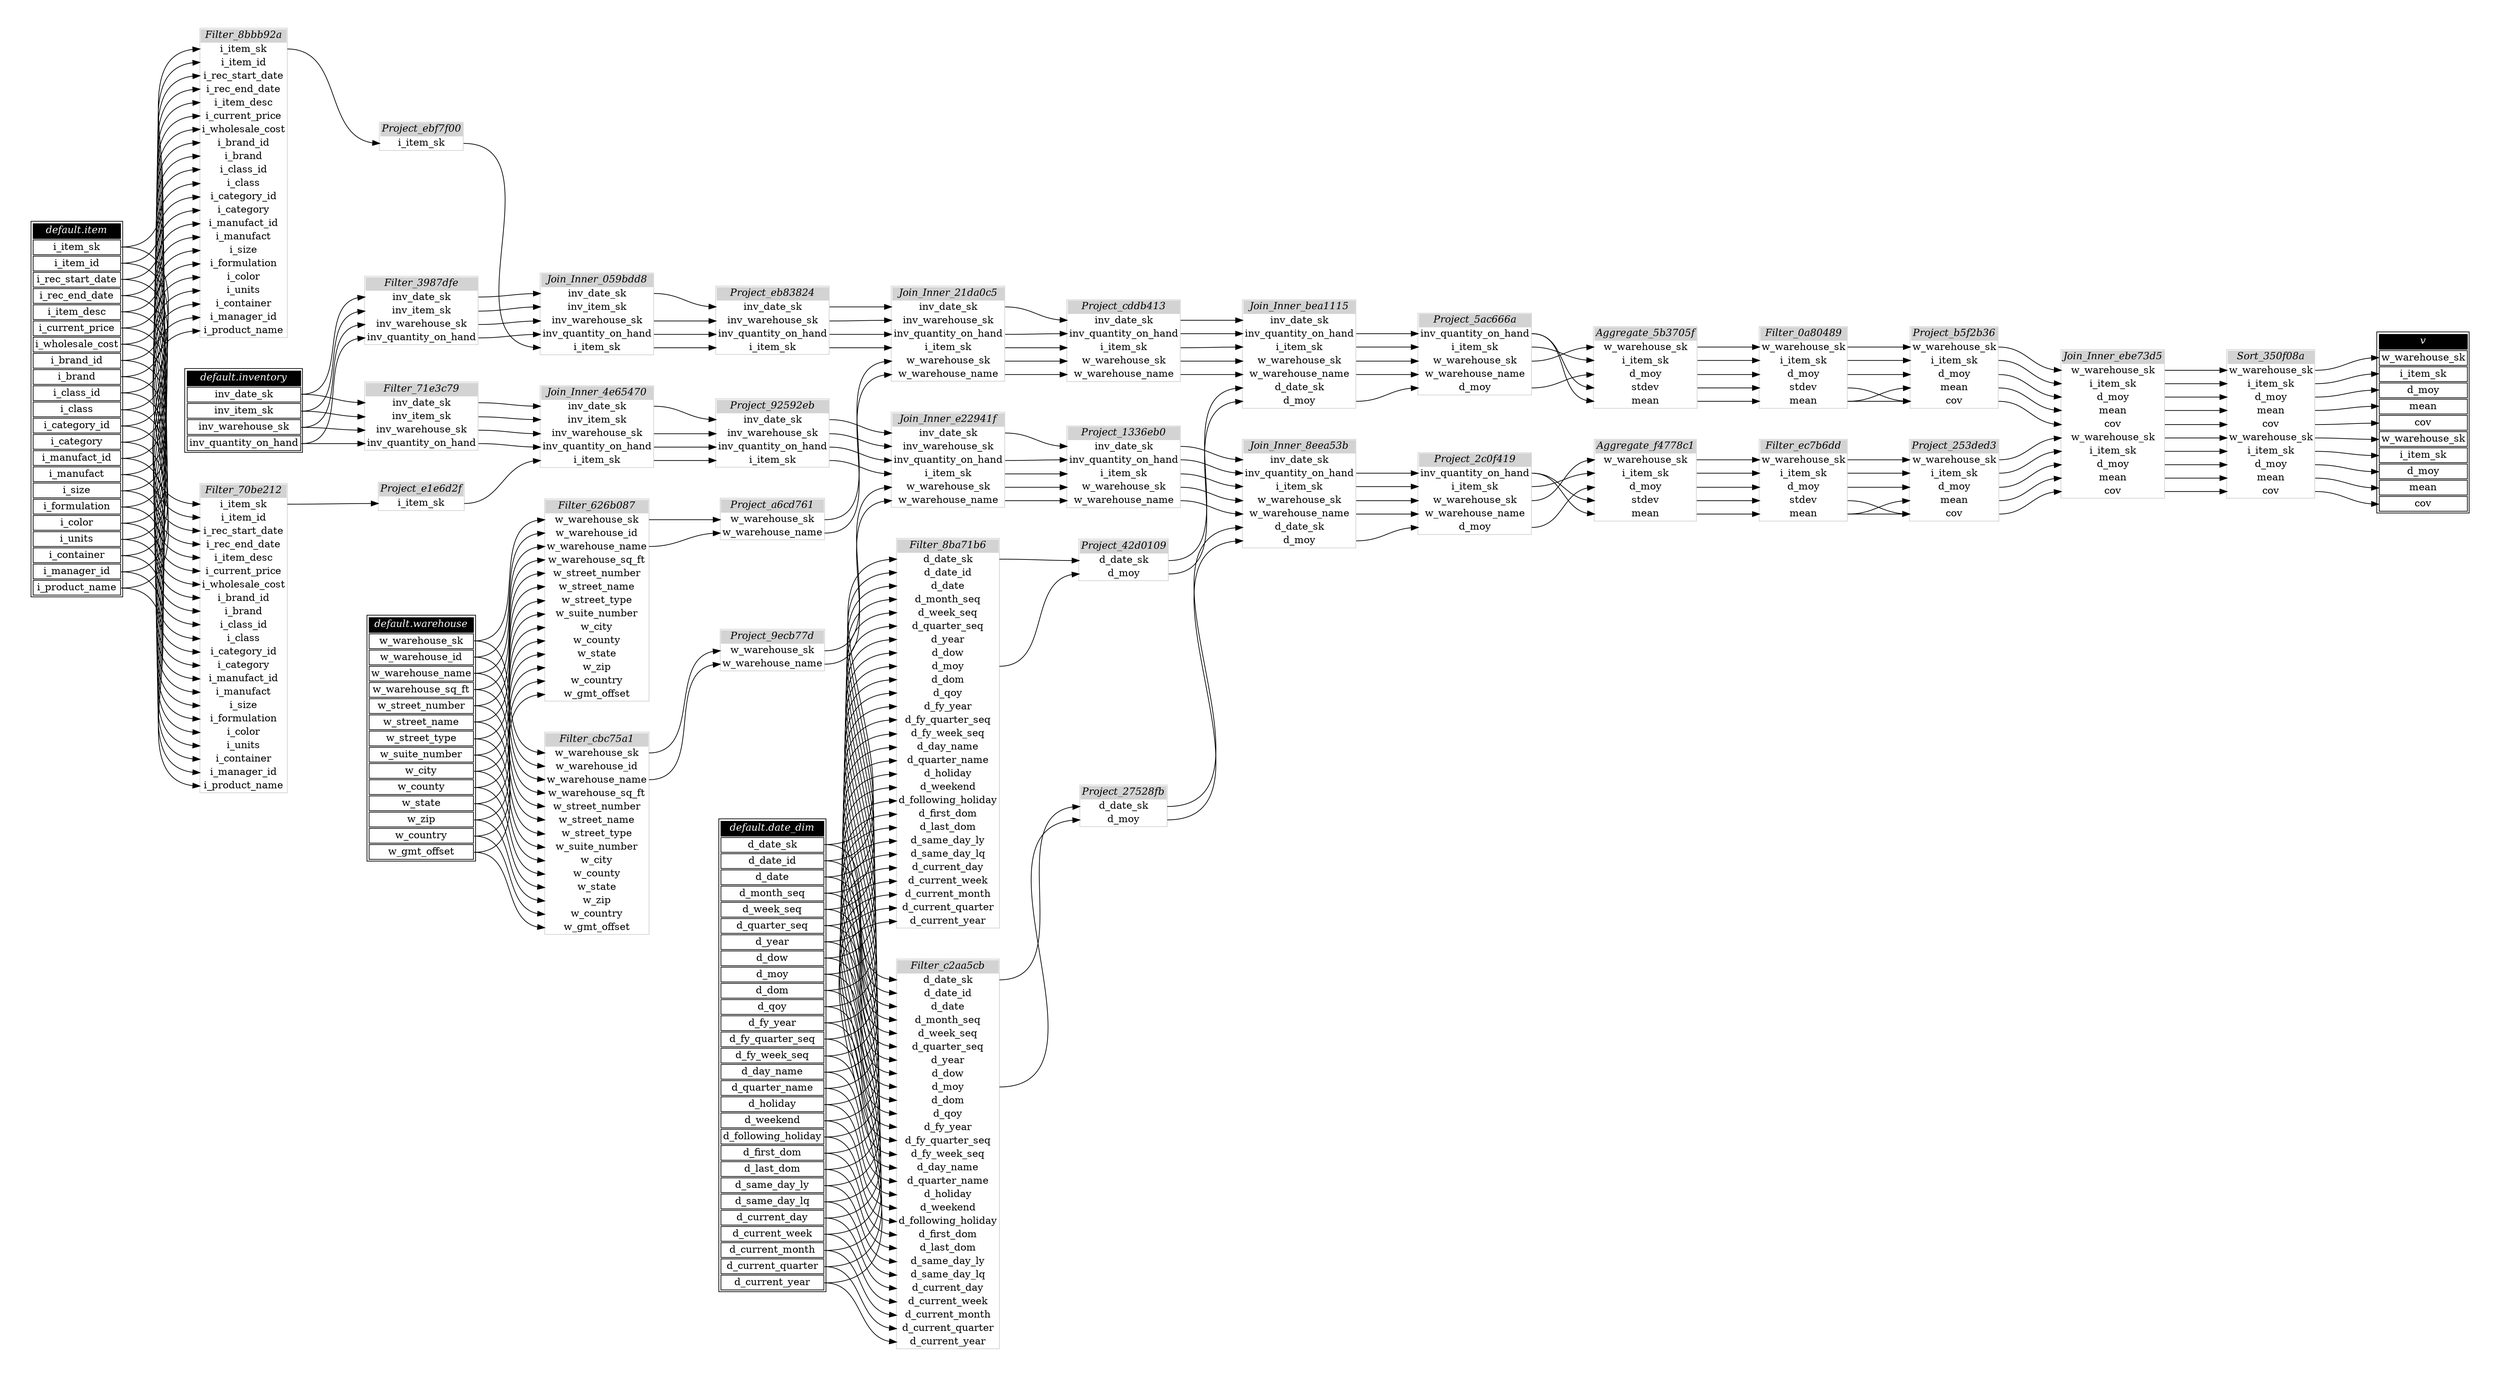 // Automatically generated by TPCDSFlowTestSuite


digraph {
  graph [pad="0.5" nodesep="0.5" ranksep="1" fontname="Helvetica" rankdir=LR];
  node [shape=plaintext]

  
"Aggregate_5b3705f" [label=<
<table color="lightgray" border="1" cellborder="0" cellspacing="0">
  <tr><td bgcolor="lightgray" port="nodeName"><i>Aggregate_5b3705f</i></td></tr>
  <tr><td port="0">w_warehouse_sk</td></tr>
<tr><td port="1">i_item_sk</td></tr>
<tr><td port="2">d_moy</td></tr>
<tr><td port="3">stdev</td></tr>
<tr><td port="4">mean</td></tr>
</table>>];
     

"Aggregate_f4778c1" [label=<
<table color="lightgray" border="1" cellborder="0" cellspacing="0">
  <tr><td bgcolor="lightgray" port="nodeName"><i>Aggregate_f4778c1</i></td></tr>
  <tr><td port="0">w_warehouse_sk</td></tr>
<tr><td port="1">i_item_sk</td></tr>
<tr><td port="2">d_moy</td></tr>
<tr><td port="3">stdev</td></tr>
<tr><td port="4">mean</td></tr>
</table>>];
     

"Filter_0a80489" [label=<
<table color="lightgray" border="1" cellborder="0" cellspacing="0">
  <tr><td bgcolor="lightgray" port="nodeName"><i>Filter_0a80489</i></td></tr>
  <tr><td port="0">w_warehouse_sk</td></tr>
<tr><td port="1">i_item_sk</td></tr>
<tr><td port="2">d_moy</td></tr>
<tr><td port="3">stdev</td></tr>
<tr><td port="4">mean</td></tr>
</table>>];
     

"Filter_3987dfe" [label=<
<table color="lightgray" border="1" cellborder="0" cellspacing="0">
  <tr><td bgcolor="lightgray" port="nodeName"><i>Filter_3987dfe</i></td></tr>
  <tr><td port="0">inv_date_sk</td></tr>
<tr><td port="1">inv_item_sk</td></tr>
<tr><td port="2">inv_warehouse_sk</td></tr>
<tr><td port="3">inv_quantity_on_hand</td></tr>
</table>>];
     

"Filter_626b087" [label=<
<table color="lightgray" border="1" cellborder="0" cellspacing="0">
  <tr><td bgcolor="lightgray" port="nodeName"><i>Filter_626b087</i></td></tr>
  <tr><td port="0">w_warehouse_sk</td></tr>
<tr><td port="1">w_warehouse_id</td></tr>
<tr><td port="2">w_warehouse_name</td></tr>
<tr><td port="3">w_warehouse_sq_ft</td></tr>
<tr><td port="4">w_street_number</td></tr>
<tr><td port="5">w_street_name</td></tr>
<tr><td port="6">w_street_type</td></tr>
<tr><td port="7">w_suite_number</td></tr>
<tr><td port="8">w_city</td></tr>
<tr><td port="9">w_county</td></tr>
<tr><td port="10">w_state</td></tr>
<tr><td port="11">w_zip</td></tr>
<tr><td port="12">w_country</td></tr>
<tr><td port="13">w_gmt_offset</td></tr>
</table>>];
     

"Filter_70be212" [label=<
<table color="lightgray" border="1" cellborder="0" cellspacing="0">
  <tr><td bgcolor="lightgray" port="nodeName"><i>Filter_70be212</i></td></tr>
  <tr><td port="0">i_item_sk</td></tr>
<tr><td port="1">i_item_id</td></tr>
<tr><td port="2">i_rec_start_date</td></tr>
<tr><td port="3">i_rec_end_date</td></tr>
<tr><td port="4">i_item_desc</td></tr>
<tr><td port="5">i_current_price</td></tr>
<tr><td port="6">i_wholesale_cost</td></tr>
<tr><td port="7">i_brand_id</td></tr>
<tr><td port="8">i_brand</td></tr>
<tr><td port="9">i_class_id</td></tr>
<tr><td port="10">i_class</td></tr>
<tr><td port="11">i_category_id</td></tr>
<tr><td port="12">i_category</td></tr>
<tr><td port="13">i_manufact_id</td></tr>
<tr><td port="14">i_manufact</td></tr>
<tr><td port="15">i_size</td></tr>
<tr><td port="16">i_formulation</td></tr>
<tr><td port="17">i_color</td></tr>
<tr><td port="18">i_units</td></tr>
<tr><td port="19">i_container</td></tr>
<tr><td port="20">i_manager_id</td></tr>
<tr><td port="21">i_product_name</td></tr>
</table>>];
     

"Filter_71e3c79" [label=<
<table color="lightgray" border="1" cellborder="0" cellspacing="0">
  <tr><td bgcolor="lightgray" port="nodeName"><i>Filter_71e3c79</i></td></tr>
  <tr><td port="0">inv_date_sk</td></tr>
<tr><td port="1">inv_item_sk</td></tr>
<tr><td port="2">inv_warehouse_sk</td></tr>
<tr><td port="3">inv_quantity_on_hand</td></tr>
</table>>];
     

"Filter_8ba71b6" [label=<
<table color="lightgray" border="1" cellborder="0" cellspacing="0">
  <tr><td bgcolor="lightgray" port="nodeName"><i>Filter_8ba71b6</i></td></tr>
  <tr><td port="0">d_date_sk</td></tr>
<tr><td port="1">d_date_id</td></tr>
<tr><td port="2">d_date</td></tr>
<tr><td port="3">d_month_seq</td></tr>
<tr><td port="4">d_week_seq</td></tr>
<tr><td port="5">d_quarter_seq</td></tr>
<tr><td port="6">d_year</td></tr>
<tr><td port="7">d_dow</td></tr>
<tr><td port="8">d_moy</td></tr>
<tr><td port="9">d_dom</td></tr>
<tr><td port="10">d_qoy</td></tr>
<tr><td port="11">d_fy_year</td></tr>
<tr><td port="12">d_fy_quarter_seq</td></tr>
<tr><td port="13">d_fy_week_seq</td></tr>
<tr><td port="14">d_day_name</td></tr>
<tr><td port="15">d_quarter_name</td></tr>
<tr><td port="16">d_holiday</td></tr>
<tr><td port="17">d_weekend</td></tr>
<tr><td port="18">d_following_holiday</td></tr>
<tr><td port="19">d_first_dom</td></tr>
<tr><td port="20">d_last_dom</td></tr>
<tr><td port="21">d_same_day_ly</td></tr>
<tr><td port="22">d_same_day_lq</td></tr>
<tr><td port="23">d_current_day</td></tr>
<tr><td port="24">d_current_week</td></tr>
<tr><td port="25">d_current_month</td></tr>
<tr><td port="26">d_current_quarter</td></tr>
<tr><td port="27">d_current_year</td></tr>
</table>>];
     

"Filter_8bbb92a" [label=<
<table color="lightgray" border="1" cellborder="0" cellspacing="0">
  <tr><td bgcolor="lightgray" port="nodeName"><i>Filter_8bbb92a</i></td></tr>
  <tr><td port="0">i_item_sk</td></tr>
<tr><td port="1">i_item_id</td></tr>
<tr><td port="2">i_rec_start_date</td></tr>
<tr><td port="3">i_rec_end_date</td></tr>
<tr><td port="4">i_item_desc</td></tr>
<tr><td port="5">i_current_price</td></tr>
<tr><td port="6">i_wholesale_cost</td></tr>
<tr><td port="7">i_brand_id</td></tr>
<tr><td port="8">i_brand</td></tr>
<tr><td port="9">i_class_id</td></tr>
<tr><td port="10">i_class</td></tr>
<tr><td port="11">i_category_id</td></tr>
<tr><td port="12">i_category</td></tr>
<tr><td port="13">i_manufact_id</td></tr>
<tr><td port="14">i_manufact</td></tr>
<tr><td port="15">i_size</td></tr>
<tr><td port="16">i_formulation</td></tr>
<tr><td port="17">i_color</td></tr>
<tr><td port="18">i_units</td></tr>
<tr><td port="19">i_container</td></tr>
<tr><td port="20">i_manager_id</td></tr>
<tr><td port="21">i_product_name</td></tr>
</table>>];
     

"Filter_c2aa5cb" [label=<
<table color="lightgray" border="1" cellborder="0" cellspacing="0">
  <tr><td bgcolor="lightgray" port="nodeName"><i>Filter_c2aa5cb</i></td></tr>
  <tr><td port="0">d_date_sk</td></tr>
<tr><td port="1">d_date_id</td></tr>
<tr><td port="2">d_date</td></tr>
<tr><td port="3">d_month_seq</td></tr>
<tr><td port="4">d_week_seq</td></tr>
<tr><td port="5">d_quarter_seq</td></tr>
<tr><td port="6">d_year</td></tr>
<tr><td port="7">d_dow</td></tr>
<tr><td port="8">d_moy</td></tr>
<tr><td port="9">d_dom</td></tr>
<tr><td port="10">d_qoy</td></tr>
<tr><td port="11">d_fy_year</td></tr>
<tr><td port="12">d_fy_quarter_seq</td></tr>
<tr><td port="13">d_fy_week_seq</td></tr>
<tr><td port="14">d_day_name</td></tr>
<tr><td port="15">d_quarter_name</td></tr>
<tr><td port="16">d_holiday</td></tr>
<tr><td port="17">d_weekend</td></tr>
<tr><td port="18">d_following_holiday</td></tr>
<tr><td port="19">d_first_dom</td></tr>
<tr><td port="20">d_last_dom</td></tr>
<tr><td port="21">d_same_day_ly</td></tr>
<tr><td port="22">d_same_day_lq</td></tr>
<tr><td port="23">d_current_day</td></tr>
<tr><td port="24">d_current_week</td></tr>
<tr><td port="25">d_current_month</td></tr>
<tr><td port="26">d_current_quarter</td></tr>
<tr><td port="27">d_current_year</td></tr>
</table>>];
     

"Filter_cbc75a1" [label=<
<table color="lightgray" border="1" cellborder="0" cellspacing="0">
  <tr><td bgcolor="lightgray" port="nodeName"><i>Filter_cbc75a1</i></td></tr>
  <tr><td port="0">w_warehouse_sk</td></tr>
<tr><td port="1">w_warehouse_id</td></tr>
<tr><td port="2">w_warehouse_name</td></tr>
<tr><td port="3">w_warehouse_sq_ft</td></tr>
<tr><td port="4">w_street_number</td></tr>
<tr><td port="5">w_street_name</td></tr>
<tr><td port="6">w_street_type</td></tr>
<tr><td port="7">w_suite_number</td></tr>
<tr><td port="8">w_city</td></tr>
<tr><td port="9">w_county</td></tr>
<tr><td port="10">w_state</td></tr>
<tr><td port="11">w_zip</td></tr>
<tr><td port="12">w_country</td></tr>
<tr><td port="13">w_gmt_offset</td></tr>
</table>>];
     

"Filter_ec7b6dd" [label=<
<table color="lightgray" border="1" cellborder="0" cellspacing="0">
  <tr><td bgcolor="lightgray" port="nodeName"><i>Filter_ec7b6dd</i></td></tr>
  <tr><td port="0">w_warehouse_sk</td></tr>
<tr><td port="1">i_item_sk</td></tr>
<tr><td port="2">d_moy</td></tr>
<tr><td port="3">stdev</td></tr>
<tr><td port="4">mean</td></tr>
</table>>];
     

"Join_Inner_059bdd8" [label=<
<table color="lightgray" border="1" cellborder="0" cellspacing="0">
  <tr><td bgcolor="lightgray" port="nodeName"><i>Join_Inner_059bdd8</i></td></tr>
  <tr><td port="0">inv_date_sk</td></tr>
<tr><td port="1">inv_item_sk</td></tr>
<tr><td port="2">inv_warehouse_sk</td></tr>
<tr><td port="3">inv_quantity_on_hand</td></tr>
<tr><td port="4">i_item_sk</td></tr>
</table>>];
     

"Join_Inner_21da0c5" [label=<
<table color="lightgray" border="1" cellborder="0" cellspacing="0">
  <tr><td bgcolor="lightgray" port="nodeName"><i>Join_Inner_21da0c5</i></td></tr>
  <tr><td port="0">inv_date_sk</td></tr>
<tr><td port="1">inv_warehouse_sk</td></tr>
<tr><td port="2">inv_quantity_on_hand</td></tr>
<tr><td port="3">i_item_sk</td></tr>
<tr><td port="4">w_warehouse_sk</td></tr>
<tr><td port="5">w_warehouse_name</td></tr>
</table>>];
     

"Join_Inner_4e65470" [label=<
<table color="lightgray" border="1" cellborder="0" cellspacing="0">
  <tr><td bgcolor="lightgray" port="nodeName"><i>Join_Inner_4e65470</i></td></tr>
  <tr><td port="0">inv_date_sk</td></tr>
<tr><td port="1">inv_item_sk</td></tr>
<tr><td port="2">inv_warehouse_sk</td></tr>
<tr><td port="3">inv_quantity_on_hand</td></tr>
<tr><td port="4">i_item_sk</td></tr>
</table>>];
     

"Join_Inner_8eea53b" [label=<
<table color="lightgray" border="1" cellborder="0" cellspacing="0">
  <tr><td bgcolor="lightgray" port="nodeName"><i>Join_Inner_8eea53b</i></td></tr>
  <tr><td port="0">inv_date_sk</td></tr>
<tr><td port="1">inv_quantity_on_hand</td></tr>
<tr><td port="2">i_item_sk</td></tr>
<tr><td port="3">w_warehouse_sk</td></tr>
<tr><td port="4">w_warehouse_name</td></tr>
<tr><td port="5">d_date_sk</td></tr>
<tr><td port="6">d_moy</td></tr>
</table>>];
     

"Join_Inner_bea1115" [label=<
<table color="lightgray" border="1" cellborder="0" cellspacing="0">
  <tr><td bgcolor="lightgray" port="nodeName"><i>Join_Inner_bea1115</i></td></tr>
  <tr><td port="0">inv_date_sk</td></tr>
<tr><td port="1">inv_quantity_on_hand</td></tr>
<tr><td port="2">i_item_sk</td></tr>
<tr><td port="3">w_warehouse_sk</td></tr>
<tr><td port="4">w_warehouse_name</td></tr>
<tr><td port="5">d_date_sk</td></tr>
<tr><td port="6">d_moy</td></tr>
</table>>];
     

"Join_Inner_e22941f" [label=<
<table color="lightgray" border="1" cellborder="0" cellspacing="0">
  <tr><td bgcolor="lightgray" port="nodeName"><i>Join_Inner_e22941f</i></td></tr>
  <tr><td port="0">inv_date_sk</td></tr>
<tr><td port="1">inv_warehouse_sk</td></tr>
<tr><td port="2">inv_quantity_on_hand</td></tr>
<tr><td port="3">i_item_sk</td></tr>
<tr><td port="4">w_warehouse_sk</td></tr>
<tr><td port="5">w_warehouse_name</td></tr>
</table>>];
     

"Join_Inner_ebe73d5" [label=<
<table color="lightgray" border="1" cellborder="0" cellspacing="0">
  <tr><td bgcolor="lightgray" port="nodeName"><i>Join_Inner_ebe73d5</i></td></tr>
  <tr><td port="0">w_warehouse_sk</td></tr>
<tr><td port="1">i_item_sk</td></tr>
<tr><td port="2">d_moy</td></tr>
<tr><td port="3">mean</td></tr>
<tr><td port="4">cov</td></tr>
<tr><td port="5">w_warehouse_sk</td></tr>
<tr><td port="6">i_item_sk</td></tr>
<tr><td port="7">d_moy</td></tr>
<tr><td port="8">mean</td></tr>
<tr><td port="9">cov</td></tr>
</table>>];
     

"Project_1336eb0" [label=<
<table color="lightgray" border="1" cellborder="0" cellspacing="0">
  <tr><td bgcolor="lightgray" port="nodeName"><i>Project_1336eb0</i></td></tr>
  <tr><td port="0">inv_date_sk</td></tr>
<tr><td port="1">inv_quantity_on_hand</td></tr>
<tr><td port="2">i_item_sk</td></tr>
<tr><td port="3">w_warehouse_sk</td></tr>
<tr><td port="4">w_warehouse_name</td></tr>
</table>>];
     

"Project_253ded3" [label=<
<table color="lightgray" border="1" cellborder="0" cellspacing="0">
  <tr><td bgcolor="lightgray" port="nodeName"><i>Project_253ded3</i></td></tr>
  <tr><td port="0">w_warehouse_sk</td></tr>
<tr><td port="1">i_item_sk</td></tr>
<tr><td port="2">d_moy</td></tr>
<tr><td port="3">mean</td></tr>
<tr><td port="4">cov</td></tr>
</table>>];
     

"Project_27528fb" [label=<
<table color="lightgray" border="1" cellborder="0" cellspacing="0">
  <tr><td bgcolor="lightgray" port="nodeName"><i>Project_27528fb</i></td></tr>
  <tr><td port="0">d_date_sk</td></tr>
<tr><td port="1">d_moy</td></tr>
</table>>];
     

"Project_2c0f419" [label=<
<table color="lightgray" border="1" cellborder="0" cellspacing="0">
  <tr><td bgcolor="lightgray" port="nodeName"><i>Project_2c0f419</i></td></tr>
  <tr><td port="0">inv_quantity_on_hand</td></tr>
<tr><td port="1">i_item_sk</td></tr>
<tr><td port="2">w_warehouse_sk</td></tr>
<tr><td port="3">w_warehouse_name</td></tr>
<tr><td port="4">d_moy</td></tr>
</table>>];
     

"Project_42d0109" [label=<
<table color="lightgray" border="1" cellborder="0" cellspacing="0">
  <tr><td bgcolor="lightgray" port="nodeName"><i>Project_42d0109</i></td></tr>
  <tr><td port="0">d_date_sk</td></tr>
<tr><td port="1">d_moy</td></tr>
</table>>];
     

"Project_5ac666a" [label=<
<table color="lightgray" border="1" cellborder="0" cellspacing="0">
  <tr><td bgcolor="lightgray" port="nodeName"><i>Project_5ac666a</i></td></tr>
  <tr><td port="0">inv_quantity_on_hand</td></tr>
<tr><td port="1">i_item_sk</td></tr>
<tr><td port="2">w_warehouse_sk</td></tr>
<tr><td port="3">w_warehouse_name</td></tr>
<tr><td port="4">d_moy</td></tr>
</table>>];
     

"Project_92592eb" [label=<
<table color="lightgray" border="1" cellborder="0" cellspacing="0">
  <tr><td bgcolor="lightgray" port="nodeName"><i>Project_92592eb</i></td></tr>
  <tr><td port="0">inv_date_sk</td></tr>
<tr><td port="1">inv_warehouse_sk</td></tr>
<tr><td port="2">inv_quantity_on_hand</td></tr>
<tr><td port="3">i_item_sk</td></tr>
</table>>];
     

"Project_9ecb77d" [label=<
<table color="lightgray" border="1" cellborder="0" cellspacing="0">
  <tr><td bgcolor="lightgray" port="nodeName"><i>Project_9ecb77d</i></td></tr>
  <tr><td port="0">w_warehouse_sk</td></tr>
<tr><td port="1">w_warehouse_name</td></tr>
</table>>];
     

"Project_a6cd761" [label=<
<table color="lightgray" border="1" cellborder="0" cellspacing="0">
  <tr><td bgcolor="lightgray" port="nodeName"><i>Project_a6cd761</i></td></tr>
  <tr><td port="0">w_warehouse_sk</td></tr>
<tr><td port="1">w_warehouse_name</td></tr>
</table>>];
     

"Project_b5f2b36" [label=<
<table color="lightgray" border="1" cellborder="0" cellspacing="0">
  <tr><td bgcolor="lightgray" port="nodeName"><i>Project_b5f2b36</i></td></tr>
  <tr><td port="0">w_warehouse_sk</td></tr>
<tr><td port="1">i_item_sk</td></tr>
<tr><td port="2">d_moy</td></tr>
<tr><td port="3">mean</td></tr>
<tr><td port="4">cov</td></tr>
</table>>];
     

"Project_cddb413" [label=<
<table color="lightgray" border="1" cellborder="0" cellspacing="0">
  <tr><td bgcolor="lightgray" port="nodeName"><i>Project_cddb413</i></td></tr>
  <tr><td port="0">inv_date_sk</td></tr>
<tr><td port="1">inv_quantity_on_hand</td></tr>
<tr><td port="2">i_item_sk</td></tr>
<tr><td port="3">w_warehouse_sk</td></tr>
<tr><td port="4">w_warehouse_name</td></tr>
</table>>];
     

"Project_e1e6d2f" [label=<
<table color="lightgray" border="1" cellborder="0" cellspacing="0">
  <tr><td bgcolor="lightgray" port="nodeName"><i>Project_e1e6d2f</i></td></tr>
  <tr><td port="0">i_item_sk</td></tr>
</table>>];
     

"Project_eb83824" [label=<
<table color="lightgray" border="1" cellborder="0" cellspacing="0">
  <tr><td bgcolor="lightgray" port="nodeName"><i>Project_eb83824</i></td></tr>
  <tr><td port="0">inv_date_sk</td></tr>
<tr><td port="1">inv_warehouse_sk</td></tr>
<tr><td port="2">inv_quantity_on_hand</td></tr>
<tr><td port="3">i_item_sk</td></tr>
</table>>];
     

"Project_ebf7f00" [label=<
<table color="lightgray" border="1" cellborder="0" cellspacing="0">
  <tr><td bgcolor="lightgray" port="nodeName"><i>Project_ebf7f00</i></td></tr>
  <tr><td port="0">i_item_sk</td></tr>
</table>>];
     

"Sort_350f08a" [label=<
<table color="lightgray" border="1" cellborder="0" cellspacing="0">
  <tr><td bgcolor="lightgray" port="nodeName"><i>Sort_350f08a</i></td></tr>
  <tr><td port="0">w_warehouse_sk</td></tr>
<tr><td port="1">i_item_sk</td></tr>
<tr><td port="2">d_moy</td></tr>
<tr><td port="3">mean</td></tr>
<tr><td port="4">cov</td></tr>
<tr><td port="5">w_warehouse_sk</td></tr>
<tr><td port="6">i_item_sk</td></tr>
<tr><td port="7">d_moy</td></tr>
<tr><td port="8">mean</td></tr>
<tr><td port="9">cov</td></tr>
</table>>];
     

"default.date_dim" [color="black" label=<
<table>
  <tr><td bgcolor="black" port="nodeName"><i><font color="white">default.date_dim</font></i></td></tr>
  <tr><td port="0">d_date_sk</td></tr>
<tr><td port="1">d_date_id</td></tr>
<tr><td port="2">d_date</td></tr>
<tr><td port="3">d_month_seq</td></tr>
<tr><td port="4">d_week_seq</td></tr>
<tr><td port="5">d_quarter_seq</td></tr>
<tr><td port="6">d_year</td></tr>
<tr><td port="7">d_dow</td></tr>
<tr><td port="8">d_moy</td></tr>
<tr><td port="9">d_dom</td></tr>
<tr><td port="10">d_qoy</td></tr>
<tr><td port="11">d_fy_year</td></tr>
<tr><td port="12">d_fy_quarter_seq</td></tr>
<tr><td port="13">d_fy_week_seq</td></tr>
<tr><td port="14">d_day_name</td></tr>
<tr><td port="15">d_quarter_name</td></tr>
<tr><td port="16">d_holiday</td></tr>
<tr><td port="17">d_weekend</td></tr>
<tr><td port="18">d_following_holiday</td></tr>
<tr><td port="19">d_first_dom</td></tr>
<tr><td port="20">d_last_dom</td></tr>
<tr><td port="21">d_same_day_ly</td></tr>
<tr><td port="22">d_same_day_lq</td></tr>
<tr><td port="23">d_current_day</td></tr>
<tr><td port="24">d_current_week</td></tr>
<tr><td port="25">d_current_month</td></tr>
<tr><td port="26">d_current_quarter</td></tr>
<tr><td port="27">d_current_year</td></tr>
</table>>];
     

"default.inventory" [color="black" label=<
<table>
  <tr><td bgcolor="black" port="nodeName"><i><font color="white">default.inventory</font></i></td></tr>
  <tr><td port="0">inv_date_sk</td></tr>
<tr><td port="1">inv_item_sk</td></tr>
<tr><td port="2">inv_warehouse_sk</td></tr>
<tr><td port="3">inv_quantity_on_hand</td></tr>
</table>>];
     

"default.item" [color="black" label=<
<table>
  <tr><td bgcolor="black" port="nodeName"><i><font color="white">default.item</font></i></td></tr>
  <tr><td port="0">i_item_sk</td></tr>
<tr><td port="1">i_item_id</td></tr>
<tr><td port="2">i_rec_start_date</td></tr>
<tr><td port="3">i_rec_end_date</td></tr>
<tr><td port="4">i_item_desc</td></tr>
<tr><td port="5">i_current_price</td></tr>
<tr><td port="6">i_wholesale_cost</td></tr>
<tr><td port="7">i_brand_id</td></tr>
<tr><td port="8">i_brand</td></tr>
<tr><td port="9">i_class_id</td></tr>
<tr><td port="10">i_class</td></tr>
<tr><td port="11">i_category_id</td></tr>
<tr><td port="12">i_category</td></tr>
<tr><td port="13">i_manufact_id</td></tr>
<tr><td port="14">i_manufact</td></tr>
<tr><td port="15">i_size</td></tr>
<tr><td port="16">i_formulation</td></tr>
<tr><td port="17">i_color</td></tr>
<tr><td port="18">i_units</td></tr>
<tr><td port="19">i_container</td></tr>
<tr><td port="20">i_manager_id</td></tr>
<tr><td port="21">i_product_name</td></tr>
</table>>];
     

"default.warehouse" [color="black" label=<
<table>
  <tr><td bgcolor="black" port="nodeName"><i><font color="white">default.warehouse</font></i></td></tr>
  <tr><td port="0">w_warehouse_sk</td></tr>
<tr><td port="1">w_warehouse_id</td></tr>
<tr><td port="2">w_warehouse_name</td></tr>
<tr><td port="3">w_warehouse_sq_ft</td></tr>
<tr><td port="4">w_street_number</td></tr>
<tr><td port="5">w_street_name</td></tr>
<tr><td port="6">w_street_type</td></tr>
<tr><td port="7">w_suite_number</td></tr>
<tr><td port="8">w_city</td></tr>
<tr><td port="9">w_county</td></tr>
<tr><td port="10">w_state</td></tr>
<tr><td port="11">w_zip</td></tr>
<tr><td port="12">w_country</td></tr>
<tr><td port="13">w_gmt_offset</td></tr>
</table>>];
     

"v" [color="black" label=<
<table>
  <tr><td bgcolor="black" port="nodeName"><i><font color="white">v</font></i></td></tr>
  <tr><td port="0">w_warehouse_sk</td></tr>
<tr><td port="1">i_item_sk</td></tr>
<tr><td port="2">d_moy</td></tr>
<tr><td port="3">mean</td></tr>
<tr><td port="4">cov</td></tr>
<tr><td port="5">w_warehouse_sk</td></tr>
<tr><td port="6">i_item_sk</td></tr>
<tr><td port="7">d_moy</td></tr>
<tr><td port="8">mean</td></tr>
<tr><td port="9">cov</td></tr>
</table>>];
     
  "Aggregate_5b3705f":0 -> "Filter_0a80489":0;
"Aggregate_5b3705f":1 -> "Filter_0a80489":1;
"Aggregate_5b3705f":2 -> "Filter_0a80489":2;
"Aggregate_5b3705f":3 -> "Filter_0a80489":3;
"Aggregate_5b3705f":4 -> "Filter_0a80489":4;
"Aggregate_f4778c1":0 -> "Filter_ec7b6dd":0;
"Aggregate_f4778c1":1 -> "Filter_ec7b6dd":1;
"Aggregate_f4778c1":2 -> "Filter_ec7b6dd":2;
"Aggregate_f4778c1":3 -> "Filter_ec7b6dd":3;
"Aggregate_f4778c1":4 -> "Filter_ec7b6dd":4;
"Filter_0a80489":0 -> "Project_b5f2b36":0;
"Filter_0a80489":1 -> "Project_b5f2b36":1;
"Filter_0a80489":2 -> "Project_b5f2b36":2;
"Filter_0a80489":3 -> "Project_b5f2b36":4;
"Filter_0a80489":4 -> "Project_b5f2b36":3;
"Filter_0a80489":4 -> "Project_b5f2b36":4;
"Filter_3987dfe":0 -> "Join_Inner_059bdd8":0;
"Filter_3987dfe":1 -> "Join_Inner_059bdd8":1;
"Filter_3987dfe":2 -> "Join_Inner_059bdd8":2;
"Filter_3987dfe":3 -> "Join_Inner_059bdd8":3;
"Filter_626b087":0 -> "Project_a6cd761":0;
"Filter_626b087":2 -> "Project_a6cd761":1;
"Filter_70be212":0 -> "Project_e1e6d2f":0;
"Filter_71e3c79":0 -> "Join_Inner_4e65470":0;
"Filter_71e3c79":1 -> "Join_Inner_4e65470":1;
"Filter_71e3c79":2 -> "Join_Inner_4e65470":2;
"Filter_71e3c79":3 -> "Join_Inner_4e65470":3;
"Filter_8ba71b6":0 -> "Project_42d0109":0;
"Filter_8ba71b6":8 -> "Project_42d0109":1;
"Filter_8bbb92a":0 -> "Project_ebf7f00":0;
"Filter_c2aa5cb":0 -> "Project_27528fb":0;
"Filter_c2aa5cb":8 -> "Project_27528fb":1;
"Filter_cbc75a1":0 -> "Project_9ecb77d":0;
"Filter_cbc75a1":2 -> "Project_9ecb77d":1;
"Filter_ec7b6dd":0 -> "Project_253ded3":0;
"Filter_ec7b6dd":1 -> "Project_253ded3":1;
"Filter_ec7b6dd":2 -> "Project_253ded3":2;
"Filter_ec7b6dd":3 -> "Project_253ded3":4;
"Filter_ec7b6dd":4 -> "Project_253ded3":3;
"Filter_ec7b6dd":4 -> "Project_253ded3":4;
"Join_Inner_059bdd8":0 -> "Project_eb83824":0;
"Join_Inner_059bdd8":2 -> "Project_eb83824":1;
"Join_Inner_059bdd8":3 -> "Project_eb83824":2;
"Join_Inner_059bdd8":4 -> "Project_eb83824":3;
"Join_Inner_21da0c5":0 -> "Project_cddb413":0;
"Join_Inner_21da0c5":2 -> "Project_cddb413":1;
"Join_Inner_21da0c5":3 -> "Project_cddb413":2;
"Join_Inner_21da0c5":4 -> "Project_cddb413":3;
"Join_Inner_21da0c5":5 -> "Project_cddb413":4;
"Join_Inner_4e65470":0 -> "Project_92592eb":0;
"Join_Inner_4e65470":2 -> "Project_92592eb":1;
"Join_Inner_4e65470":3 -> "Project_92592eb":2;
"Join_Inner_4e65470":4 -> "Project_92592eb":3;
"Join_Inner_8eea53b":1 -> "Project_2c0f419":0;
"Join_Inner_8eea53b":2 -> "Project_2c0f419":1;
"Join_Inner_8eea53b":3 -> "Project_2c0f419":2;
"Join_Inner_8eea53b":4 -> "Project_2c0f419":3;
"Join_Inner_8eea53b":6 -> "Project_2c0f419":4;
"Join_Inner_bea1115":1 -> "Project_5ac666a":0;
"Join_Inner_bea1115":2 -> "Project_5ac666a":1;
"Join_Inner_bea1115":3 -> "Project_5ac666a":2;
"Join_Inner_bea1115":4 -> "Project_5ac666a":3;
"Join_Inner_bea1115":6 -> "Project_5ac666a":4;
"Join_Inner_e22941f":0 -> "Project_1336eb0":0;
"Join_Inner_e22941f":2 -> "Project_1336eb0":1;
"Join_Inner_e22941f":3 -> "Project_1336eb0":2;
"Join_Inner_e22941f":4 -> "Project_1336eb0":3;
"Join_Inner_e22941f":5 -> "Project_1336eb0":4;
"Join_Inner_ebe73d5":0 -> "Sort_350f08a":0;
"Join_Inner_ebe73d5":1 -> "Sort_350f08a":1;
"Join_Inner_ebe73d5":2 -> "Sort_350f08a":2;
"Join_Inner_ebe73d5":3 -> "Sort_350f08a":3;
"Join_Inner_ebe73d5":4 -> "Sort_350f08a":4;
"Join_Inner_ebe73d5":5 -> "Sort_350f08a":5;
"Join_Inner_ebe73d5":6 -> "Sort_350f08a":6;
"Join_Inner_ebe73d5":7 -> "Sort_350f08a":7;
"Join_Inner_ebe73d5":8 -> "Sort_350f08a":8;
"Join_Inner_ebe73d5":9 -> "Sort_350f08a":9;
"Project_1336eb0":0 -> "Join_Inner_8eea53b":0;
"Project_1336eb0":1 -> "Join_Inner_8eea53b":1;
"Project_1336eb0":2 -> "Join_Inner_8eea53b":2;
"Project_1336eb0":3 -> "Join_Inner_8eea53b":3;
"Project_1336eb0":4 -> "Join_Inner_8eea53b":4;
"Project_253ded3":0 -> "Join_Inner_ebe73d5":5;
"Project_253ded3":1 -> "Join_Inner_ebe73d5":6;
"Project_253ded3":2 -> "Join_Inner_ebe73d5":7;
"Project_253ded3":3 -> "Join_Inner_ebe73d5":8;
"Project_253ded3":4 -> "Join_Inner_ebe73d5":9;
"Project_27528fb":0 -> "Join_Inner_8eea53b":5;
"Project_27528fb":1 -> "Join_Inner_8eea53b":6;
"Project_2c0f419":0 -> "Aggregate_f4778c1":3;
"Project_2c0f419":0 -> "Aggregate_f4778c1":4;
"Project_2c0f419":1 -> "Aggregate_f4778c1":1;
"Project_2c0f419":2 -> "Aggregate_f4778c1":0;
"Project_2c0f419":4 -> "Aggregate_f4778c1":2;
"Project_42d0109":0 -> "Join_Inner_bea1115":5;
"Project_42d0109":1 -> "Join_Inner_bea1115":6;
"Project_5ac666a":0 -> "Aggregate_5b3705f":3;
"Project_5ac666a":0 -> "Aggregate_5b3705f":4;
"Project_5ac666a":1 -> "Aggregate_5b3705f":1;
"Project_5ac666a":2 -> "Aggregate_5b3705f":0;
"Project_5ac666a":4 -> "Aggregate_5b3705f":2;
"Project_92592eb":0 -> "Join_Inner_e22941f":0;
"Project_92592eb":1 -> "Join_Inner_e22941f":1;
"Project_92592eb":2 -> "Join_Inner_e22941f":2;
"Project_92592eb":3 -> "Join_Inner_e22941f":3;
"Project_9ecb77d":0 -> "Join_Inner_e22941f":4;
"Project_9ecb77d":1 -> "Join_Inner_e22941f":5;
"Project_a6cd761":0 -> "Join_Inner_21da0c5":4;
"Project_a6cd761":1 -> "Join_Inner_21da0c5":5;
"Project_b5f2b36":0 -> "Join_Inner_ebe73d5":0;
"Project_b5f2b36":1 -> "Join_Inner_ebe73d5":1;
"Project_b5f2b36":2 -> "Join_Inner_ebe73d5":2;
"Project_b5f2b36":3 -> "Join_Inner_ebe73d5":3;
"Project_b5f2b36":4 -> "Join_Inner_ebe73d5":4;
"Project_cddb413":0 -> "Join_Inner_bea1115":0;
"Project_cddb413":1 -> "Join_Inner_bea1115":1;
"Project_cddb413":2 -> "Join_Inner_bea1115":2;
"Project_cddb413":3 -> "Join_Inner_bea1115":3;
"Project_cddb413":4 -> "Join_Inner_bea1115":4;
"Project_e1e6d2f":0 -> "Join_Inner_4e65470":4;
"Project_eb83824":0 -> "Join_Inner_21da0c5":0;
"Project_eb83824":1 -> "Join_Inner_21da0c5":1;
"Project_eb83824":2 -> "Join_Inner_21da0c5":2;
"Project_eb83824":3 -> "Join_Inner_21da0c5":3;
"Project_ebf7f00":0 -> "Join_Inner_059bdd8":4;
"Sort_350f08a":0 -> "v":0;
"Sort_350f08a":1 -> "v":1;
"Sort_350f08a":2 -> "v":2;
"Sort_350f08a":3 -> "v":3;
"Sort_350f08a":4 -> "v":4;
"Sort_350f08a":5 -> "v":5;
"Sort_350f08a":6 -> "v":6;
"Sort_350f08a":7 -> "v":7;
"Sort_350f08a":8 -> "v":8;
"Sort_350f08a":9 -> "v":9;
"default.date_dim":0 -> "Filter_8ba71b6":0;
"default.date_dim":0 -> "Filter_c2aa5cb":0;
"default.date_dim":1 -> "Filter_8ba71b6":1;
"default.date_dim":1 -> "Filter_c2aa5cb":1;
"default.date_dim":10 -> "Filter_8ba71b6":10;
"default.date_dim":10 -> "Filter_c2aa5cb":10;
"default.date_dim":11 -> "Filter_8ba71b6":11;
"default.date_dim":11 -> "Filter_c2aa5cb":11;
"default.date_dim":12 -> "Filter_8ba71b6":12;
"default.date_dim":12 -> "Filter_c2aa5cb":12;
"default.date_dim":13 -> "Filter_8ba71b6":13;
"default.date_dim":13 -> "Filter_c2aa5cb":13;
"default.date_dim":14 -> "Filter_8ba71b6":14;
"default.date_dim":14 -> "Filter_c2aa5cb":14;
"default.date_dim":15 -> "Filter_8ba71b6":15;
"default.date_dim":15 -> "Filter_c2aa5cb":15;
"default.date_dim":16 -> "Filter_8ba71b6":16;
"default.date_dim":16 -> "Filter_c2aa5cb":16;
"default.date_dim":17 -> "Filter_8ba71b6":17;
"default.date_dim":17 -> "Filter_c2aa5cb":17;
"default.date_dim":18 -> "Filter_8ba71b6":18;
"default.date_dim":18 -> "Filter_c2aa5cb":18;
"default.date_dim":19 -> "Filter_8ba71b6":19;
"default.date_dim":19 -> "Filter_c2aa5cb":19;
"default.date_dim":2 -> "Filter_8ba71b6":2;
"default.date_dim":2 -> "Filter_c2aa5cb":2;
"default.date_dim":20 -> "Filter_8ba71b6":20;
"default.date_dim":20 -> "Filter_c2aa5cb":20;
"default.date_dim":21 -> "Filter_8ba71b6":21;
"default.date_dim":21 -> "Filter_c2aa5cb":21;
"default.date_dim":22 -> "Filter_8ba71b6":22;
"default.date_dim":22 -> "Filter_c2aa5cb":22;
"default.date_dim":23 -> "Filter_8ba71b6":23;
"default.date_dim":23 -> "Filter_c2aa5cb":23;
"default.date_dim":24 -> "Filter_8ba71b6":24;
"default.date_dim":24 -> "Filter_c2aa5cb":24;
"default.date_dim":25 -> "Filter_8ba71b6":25;
"default.date_dim":25 -> "Filter_c2aa5cb":25;
"default.date_dim":26 -> "Filter_8ba71b6":26;
"default.date_dim":26 -> "Filter_c2aa5cb":26;
"default.date_dim":27 -> "Filter_8ba71b6":27;
"default.date_dim":27 -> "Filter_c2aa5cb":27;
"default.date_dim":3 -> "Filter_8ba71b6":3;
"default.date_dim":3 -> "Filter_c2aa5cb":3;
"default.date_dim":4 -> "Filter_8ba71b6":4;
"default.date_dim":4 -> "Filter_c2aa5cb":4;
"default.date_dim":5 -> "Filter_8ba71b6":5;
"default.date_dim":5 -> "Filter_c2aa5cb":5;
"default.date_dim":6 -> "Filter_8ba71b6":6;
"default.date_dim":6 -> "Filter_c2aa5cb":6;
"default.date_dim":7 -> "Filter_8ba71b6":7;
"default.date_dim":7 -> "Filter_c2aa5cb":7;
"default.date_dim":8 -> "Filter_8ba71b6":8;
"default.date_dim":8 -> "Filter_c2aa5cb":8;
"default.date_dim":9 -> "Filter_8ba71b6":9;
"default.date_dim":9 -> "Filter_c2aa5cb":9;
"default.inventory":0 -> "Filter_3987dfe":0;
"default.inventory":0 -> "Filter_71e3c79":0;
"default.inventory":1 -> "Filter_3987dfe":1;
"default.inventory":1 -> "Filter_71e3c79":1;
"default.inventory":2 -> "Filter_3987dfe":2;
"default.inventory":2 -> "Filter_71e3c79":2;
"default.inventory":3 -> "Filter_3987dfe":3;
"default.inventory":3 -> "Filter_71e3c79":3;
"default.item":0 -> "Filter_70be212":0;
"default.item":0 -> "Filter_8bbb92a":0;
"default.item":1 -> "Filter_70be212":1;
"default.item":1 -> "Filter_8bbb92a":1;
"default.item":10 -> "Filter_70be212":10;
"default.item":10 -> "Filter_8bbb92a":10;
"default.item":11 -> "Filter_70be212":11;
"default.item":11 -> "Filter_8bbb92a":11;
"default.item":12 -> "Filter_70be212":12;
"default.item":12 -> "Filter_8bbb92a":12;
"default.item":13 -> "Filter_70be212":13;
"default.item":13 -> "Filter_8bbb92a":13;
"default.item":14 -> "Filter_70be212":14;
"default.item":14 -> "Filter_8bbb92a":14;
"default.item":15 -> "Filter_70be212":15;
"default.item":15 -> "Filter_8bbb92a":15;
"default.item":16 -> "Filter_70be212":16;
"default.item":16 -> "Filter_8bbb92a":16;
"default.item":17 -> "Filter_70be212":17;
"default.item":17 -> "Filter_8bbb92a":17;
"default.item":18 -> "Filter_70be212":18;
"default.item":18 -> "Filter_8bbb92a":18;
"default.item":19 -> "Filter_70be212":19;
"default.item":19 -> "Filter_8bbb92a":19;
"default.item":2 -> "Filter_70be212":2;
"default.item":2 -> "Filter_8bbb92a":2;
"default.item":20 -> "Filter_70be212":20;
"default.item":20 -> "Filter_8bbb92a":20;
"default.item":21 -> "Filter_70be212":21;
"default.item":21 -> "Filter_8bbb92a":21;
"default.item":3 -> "Filter_70be212":3;
"default.item":3 -> "Filter_8bbb92a":3;
"default.item":4 -> "Filter_70be212":4;
"default.item":4 -> "Filter_8bbb92a":4;
"default.item":5 -> "Filter_70be212":5;
"default.item":5 -> "Filter_8bbb92a":5;
"default.item":6 -> "Filter_70be212":6;
"default.item":6 -> "Filter_8bbb92a":6;
"default.item":7 -> "Filter_70be212":7;
"default.item":7 -> "Filter_8bbb92a":7;
"default.item":8 -> "Filter_70be212":8;
"default.item":8 -> "Filter_8bbb92a":8;
"default.item":9 -> "Filter_70be212":9;
"default.item":9 -> "Filter_8bbb92a":9;
"default.warehouse":0 -> "Filter_626b087":0;
"default.warehouse":0 -> "Filter_cbc75a1":0;
"default.warehouse":1 -> "Filter_626b087":1;
"default.warehouse":1 -> "Filter_cbc75a1":1;
"default.warehouse":10 -> "Filter_626b087":10;
"default.warehouse":10 -> "Filter_cbc75a1":10;
"default.warehouse":11 -> "Filter_626b087":11;
"default.warehouse":11 -> "Filter_cbc75a1":11;
"default.warehouse":12 -> "Filter_626b087":12;
"default.warehouse":12 -> "Filter_cbc75a1":12;
"default.warehouse":13 -> "Filter_626b087":13;
"default.warehouse":13 -> "Filter_cbc75a1":13;
"default.warehouse":2 -> "Filter_626b087":2;
"default.warehouse":2 -> "Filter_cbc75a1":2;
"default.warehouse":3 -> "Filter_626b087":3;
"default.warehouse":3 -> "Filter_cbc75a1":3;
"default.warehouse":4 -> "Filter_626b087":4;
"default.warehouse":4 -> "Filter_cbc75a1":4;
"default.warehouse":5 -> "Filter_626b087":5;
"default.warehouse":5 -> "Filter_cbc75a1":5;
"default.warehouse":6 -> "Filter_626b087":6;
"default.warehouse":6 -> "Filter_cbc75a1":6;
"default.warehouse":7 -> "Filter_626b087":7;
"default.warehouse":7 -> "Filter_cbc75a1":7;
"default.warehouse":8 -> "Filter_626b087":8;
"default.warehouse":8 -> "Filter_cbc75a1":8;
"default.warehouse":9 -> "Filter_626b087":9;
"default.warehouse":9 -> "Filter_cbc75a1":9;
}
       